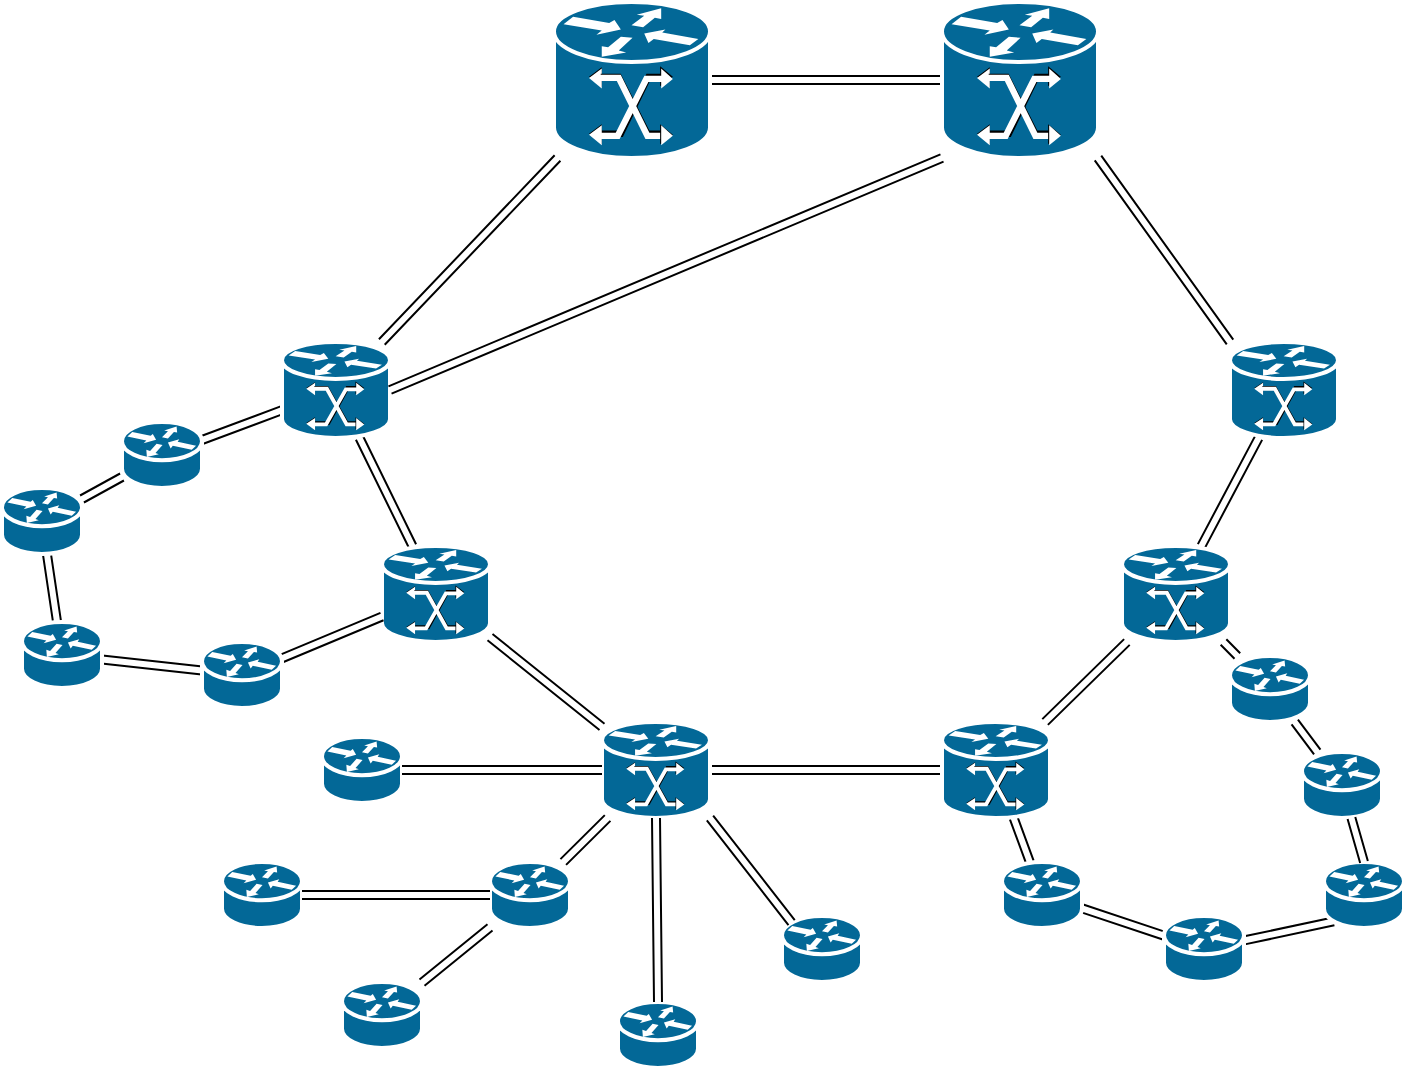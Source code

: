 <mxfile version="24.6.4" type="github">
  <diagram id="NYXziLq-oaiQPfl-9R_N" name="Страница 1">
    <mxGraphModel dx="1418" dy="558" grid="1" gridSize="10" guides="1" tooltips="1" connect="1" arrows="1" fold="1" page="1" pageScale="1" pageWidth="827" pageHeight="1169" math="0" shadow="0">
      <root>
        <mxCell id="0" />
        <mxCell id="1" parent="0" />
        <mxCell id="IBtLoW8mt5TCmz6H6-RQ-25" style="edgeStyle=none;shape=link;rounded=0;orthogonalLoop=1;jettySize=auto;html=1;" parent="1" source="IBtLoW8mt5TCmz6H6-RQ-1" target="IBtLoW8mt5TCmz6H6-RQ-10" edge="1">
          <mxGeometry relative="1" as="geometry" />
        </mxCell>
        <mxCell id="IBtLoW8mt5TCmz6H6-RQ-1" value="" style="shape=mxgraph.cisco.routers.router;sketch=0;html=1;pointerEvents=1;dashed=0;fillColor=#036897;strokeColor=#ffffff;strokeWidth=2;verticalLabelPosition=bottom;verticalAlign=top;align=center;outlineConnect=0;" parent="1" vertex="1">
          <mxGeometry x="30" y="283" width="40" height="33" as="geometry" />
        </mxCell>
        <mxCell id="IBtLoW8mt5TCmz6H6-RQ-18" style="rounded=0;orthogonalLoop=1;jettySize=auto;html=1;shape=link;" parent="1" source="IBtLoW8mt5TCmz6H6-RQ-2" target="IBtLoW8mt5TCmz6H6-RQ-3" edge="1">
          <mxGeometry relative="1" as="geometry" />
        </mxCell>
        <mxCell id="IBtLoW8mt5TCmz6H6-RQ-23" style="edgeStyle=none;shape=link;rounded=0;orthogonalLoop=1;jettySize=auto;html=1;" parent="1" source="IBtLoW8mt5TCmz6H6-RQ-2" target="IBtLoW8mt5TCmz6H6-RQ-8" edge="1">
          <mxGeometry relative="1" as="geometry" />
        </mxCell>
        <mxCell id="IBtLoW8mt5TCmz6H6-RQ-2" value="" style="shape=mxgraph.cisco.routers.gigabit_switch_atm_tag_router;sketch=0;html=1;pointerEvents=1;dashed=0;fillColor=#036897;strokeColor=#ffffff;strokeWidth=2;verticalLabelPosition=bottom;verticalAlign=top;align=center;outlineConnect=0;" parent="1" vertex="1">
          <mxGeometry x="170" y="210" width="54" height="48" as="geometry" />
        </mxCell>
        <mxCell id="IBtLoW8mt5TCmz6H6-RQ-19" style="edgeStyle=none;shape=link;rounded=0;orthogonalLoop=1;jettySize=auto;html=1;" parent="1" source="IBtLoW8mt5TCmz6H6-RQ-3" target="IBtLoW8mt5TCmz6H6-RQ-4" edge="1">
          <mxGeometry relative="1" as="geometry" />
        </mxCell>
        <mxCell id="IBtLoW8mt5TCmz6H6-RQ-3" value="" style="shape=mxgraph.cisco.routers.gigabit_switch_atm_tag_router;sketch=0;html=1;pointerEvents=1;dashed=0;fillColor=#036897;strokeColor=#ffffff;strokeWidth=2;verticalLabelPosition=bottom;verticalAlign=top;align=center;outlineConnect=0;" parent="1" vertex="1">
          <mxGeometry x="220" y="312" width="54" height="48" as="geometry" />
        </mxCell>
        <mxCell id="IBtLoW8mt5TCmz6H6-RQ-20" style="edgeStyle=none;shape=link;rounded=0;orthogonalLoop=1;jettySize=auto;html=1;entryX=1;entryY=0.5;entryDx=0;entryDy=0;entryPerimeter=0;" parent="1" source="IBtLoW8mt5TCmz6H6-RQ-4" target="IBtLoW8mt5TCmz6H6-RQ-5" edge="1">
          <mxGeometry relative="1" as="geometry" />
        </mxCell>
        <mxCell id="IBtLoW8mt5TCmz6H6-RQ-28" style="edgeStyle=none;shape=link;rounded=0;orthogonalLoop=1;jettySize=auto;html=1;" parent="1" source="IBtLoW8mt5TCmz6H6-RQ-4" target="IBtLoW8mt5TCmz6H6-RQ-12" edge="1">
          <mxGeometry relative="1" as="geometry" />
        </mxCell>
        <mxCell id="IBtLoW8mt5TCmz6H6-RQ-4" value="" style="shape=mxgraph.cisco.routers.gigabit_switch_atm_tag_router;sketch=0;html=1;pointerEvents=1;dashed=0;fillColor=#036897;strokeColor=#ffffff;strokeWidth=2;verticalLabelPosition=bottom;verticalAlign=top;align=center;outlineConnect=0;" parent="1" vertex="1">
          <mxGeometry x="330" y="400" width="54" height="48" as="geometry" />
        </mxCell>
        <mxCell id="IBtLoW8mt5TCmz6H6-RQ-21" style="edgeStyle=none;shape=link;rounded=0;orthogonalLoop=1;jettySize=auto;html=1;" parent="1" source="IBtLoW8mt5TCmz6H6-RQ-5" target="IBtLoW8mt5TCmz6H6-RQ-6" edge="1">
          <mxGeometry relative="1" as="geometry" />
        </mxCell>
        <mxCell id="IBtLoW8mt5TCmz6H6-RQ-30" style="edgeStyle=none;shape=link;rounded=0;orthogonalLoop=1;jettySize=auto;html=1;" parent="1" source="IBtLoW8mt5TCmz6H6-RQ-5" target="IBtLoW8mt5TCmz6H6-RQ-14" edge="1">
          <mxGeometry relative="1" as="geometry" />
        </mxCell>
        <mxCell id="IBtLoW8mt5TCmz6H6-RQ-5" value="" style="shape=mxgraph.cisco.routers.gigabit_switch_atm_tag_router;sketch=0;html=1;pointerEvents=1;dashed=0;fillColor=#036897;strokeColor=#ffffff;strokeWidth=2;verticalLabelPosition=bottom;verticalAlign=top;align=center;outlineConnect=0;" parent="1" vertex="1">
          <mxGeometry x="500" y="400" width="54" height="48" as="geometry" />
        </mxCell>
        <mxCell id="IBtLoW8mt5TCmz6H6-RQ-22" style="edgeStyle=none;shape=link;rounded=0;orthogonalLoop=1;jettySize=auto;html=1;" parent="1" source="IBtLoW8mt5TCmz6H6-RQ-6" target="IBtLoW8mt5TCmz6H6-RQ-7" edge="1">
          <mxGeometry relative="1" as="geometry" />
        </mxCell>
        <mxCell id="IBtLoW8mt5TCmz6H6-RQ-6" value="" style="shape=mxgraph.cisco.routers.gigabit_switch_atm_tag_router;sketch=0;html=1;pointerEvents=1;dashed=0;fillColor=#036897;strokeColor=#ffffff;strokeWidth=2;verticalLabelPosition=bottom;verticalAlign=top;align=center;outlineConnect=0;" parent="1" vertex="1">
          <mxGeometry x="590" y="312" width="54" height="48" as="geometry" />
        </mxCell>
        <mxCell id="IBtLoW8mt5TCmz6H6-RQ-7" value="" style="shape=mxgraph.cisco.routers.gigabit_switch_atm_tag_router;sketch=0;html=1;pointerEvents=1;dashed=0;fillColor=#036897;strokeColor=#ffffff;strokeWidth=2;verticalLabelPosition=bottom;verticalAlign=top;align=center;outlineConnect=0;" parent="1" vertex="1">
          <mxGeometry x="644" y="210" width="54" height="48" as="geometry" />
        </mxCell>
        <mxCell id="IBtLoW8mt5TCmz6H6-RQ-24" style="edgeStyle=none;shape=link;rounded=0;orthogonalLoop=1;jettySize=auto;html=1;" parent="1" source="IBtLoW8mt5TCmz6H6-RQ-8" target="IBtLoW8mt5TCmz6H6-RQ-1" edge="1">
          <mxGeometry relative="1" as="geometry" />
        </mxCell>
        <mxCell id="IBtLoW8mt5TCmz6H6-RQ-8" value="" style="shape=mxgraph.cisco.routers.router;sketch=0;html=1;pointerEvents=1;dashed=0;fillColor=#036897;strokeColor=#ffffff;strokeWidth=2;verticalLabelPosition=bottom;verticalAlign=top;align=center;outlineConnect=0;" parent="1" vertex="1">
          <mxGeometry x="90" y="250" width="40" height="33" as="geometry" />
        </mxCell>
        <mxCell id="IBtLoW8mt5TCmz6H6-RQ-26" style="edgeStyle=none;shape=link;rounded=0;orthogonalLoop=1;jettySize=auto;html=1;" parent="1" source="IBtLoW8mt5TCmz6H6-RQ-10" target="IBtLoW8mt5TCmz6H6-RQ-11" edge="1">
          <mxGeometry relative="1" as="geometry" />
        </mxCell>
        <mxCell id="IBtLoW8mt5TCmz6H6-RQ-10" value="" style="shape=mxgraph.cisco.routers.router;sketch=0;html=1;pointerEvents=1;dashed=0;fillColor=#036897;strokeColor=#ffffff;strokeWidth=2;verticalLabelPosition=bottom;verticalAlign=top;align=center;outlineConnect=0;" parent="1" vertex="1">
          <mxGeometry x="40" y="350" width="40" height="33" as="geometry" />
        </mxCell>
        <mxCell id="IBtLoW8mt5TCmz6H6-RQ-27" style="edgeStyle=none;shape=link;rounded=0;orthogonalLoop=1;jettySize=auto;html=1;" parent="1" source="IBtLoW8mt5TCmz6H6-RQ-11" target="IBtLoW8mt5TCmz6H6-RQ-3" edge="1">
          <mxGeometry relative="1" as="geometry" />
        </mxCell>
        <mxCell id="IBtLoW8mt5TCmz6H6-RQ-11" value="" style="shape=mxgraph.cisco.routers.router;sketch=0;html=1;pointerEvents=1;dashed=0;fillColor=#036897;strokeColor=#ffffff;strokeWidth=2;verticalLabelPosition=bottom;verticalAlign=top;align=center;outlineConnect=0;" parent="1" vertex="1">
          <mxGeometry x="130" y="360" width="40" height="33" as="geometry" />
        </mxCell>
        <mxCell id="IBtLoW8mt5TCmz6H6-RQ-29" style="edgeStyle=none;shape=link;rounded=0;orthogonalLoop=1;jettySize=auto;html=1;" parent="1" source="IBtLoW8mt5TCmz6H6-RQ-12" target="IBtLoW8mt5TCmz6H6-RQ-13" edge="1">
          <mxGeometry relative="1" as="geometry" />
        </mxCell>
        <mxCell id="IBtLoW8mt5TCmz6H6-RQ-12" value="" style="shape=mxgraph.cisco.routers.router;sketch=0;html=1;pointerEvents=1;dashed=0;fillColor=#036897;strokeColor=#ffffff;strokeWidth=2;verticalLabelPosition=bottom;verticalAlign=top;align=center;outlineConnect=0;" parent="1" vertex="1">
          <mxGeometry x="274" y="470" width="40" height="33" as="geometry" />
        </mxCell>
        <mxCell id="IBtLoW8mt5TCmz6H6-RQ-13" value="" style="shape=mxgraph.cisco.routers.router;sketch=0;html=1;pointerEvents=1;dashed=0;fillColor=#036897;strokeColor=#ffffff;strokeWidth=2;verticalLabelPosition=bottom;verticalAlign=top;align=center;outlineConnect=0;" parent="1" vertex="1">
          <mxGeometry x="200" y="530" width="40" height="33" as="geometry" />
        </mxCell>
        <mxCell id="IBtLoW8mt5TCmz6H6-RQ-31" style="edgeStyle=none;shape=link;rounded=0;orthogonalLoop=1;jettySize=auto;html=1;" parent="1" source="IBtLoW8mt5TCmz6H6-RQ-14" target="IBtLoW8mt5TCmz6H6-RQ-15" edge="1">
          <mxGeometry relative="1" as="geometry" />
        </mxCell>
        <mxCell id="IBtLoW8mt5TCmz6H6-RQ-14" value="" style="shape=mxgraph.cisco.routers.router;sketch=0;html=1;pointerEvents=1;dashed=0;fillColor=#036897;strokeColor=#ffffff;strokeWidth=2;verticalLabelPosition=bottom;verticalAlign=top;align=center;outlineConnect=0;" parent="1" vertex="1">
          <mxGeometry x="530" y="470" width="40" height="33" as="geometry" />
        </mxCell>
        <mxCell id="IBtLoW8mt5TCmz6H6-RQ-32" style="edgeStyle=none;shape=link;rounded=0;orthogonalLoop=1;jettySize=auto;html=1;entryX=0.12;entryY=0.9;entryDx=0;entryDy=0;entryPerimeter=0;" parent="1" source="IBtLoW8mt5TCmz6H6-RQ-15" target="aicT1uWw9X6le_InvD1W-11" edge="1">
          <mxGeometry relative="1" as="geometry" />
        </mxCell>
        <mxCell id="IBtLoW8mt5TCmz6H6-RQ-15" value="" style="shape=mxgraph.cisco.routers.router;sketch=0;html=1;pointerEvents=1;dashed=0;fillColor=#036897;strokeColor=#ffffff;strokeWidth=2;verticalLabelPosition=bottom;verticalAlign=top;align=center;outlineConnect=0;" parent="1" vertex="1">
          <mxGeometry x="611" y="497" width="40" height="33" as="geometry" />
        </mxCell>
        <mxCell id="IBtLoW8mt5TCmz6H6-RQ-33" style="edgeStyle=none;shape=link;rounded=0;orthogonalLoop=1;jettySize=auto;html=1;" parent="1" source="IBtLoW8mt5TCmz6H6-RQ-16" target="IBtLoW8mt5TCmz6H6-RQ-17" edge="1">
          <mxGeometry relative="1" as="geometry" />
        </mxCell>
        <mxCell id="IBtLoW8mt5TCmz6H6-RQ-16" value="" style="shape=mxgraph.cisco.routers.router;sketch=0;html=1;pointerEvents=1;dashed=0;fillColor=#036897;strokeColor=#ffffff;strokeWidth=2;verticalLabelPosition=bottom;verticalAlign=top;align=center;outlineConnect=0;" parent="1" vertex="1">
          <mxGeometry x="680" y="415" width="40" height="33" as="geometry" />
        </mxCell>
        <mxCell id="IBtLoW8mt5TCmz6H6-RQ-34" style="edgeStyle=none;shape=link;rounded=0;orthogonalLoop=1;jettySize=auto;html=1;" parent="1" source="IBtLoW8mt5TCmz6H6-RQ-17" target="IBtLoW8mt5TCmz6H6-RQ-6" edge="1">
          <mxGeometry relative="1" as="geometry" />
        </mxCell>
        <mxCell id="IBtLoW8mt5TCmz6H6-RQ-17" value="" style="shape=mxgraph.cisco.routers.router;sketch=0;html=1;pointerEvents=1;dashed=0;fillColor=#036897;strokeColor=#ffffff;strokeWidth=2;verticalLabelPosition=bottom;verticalAlign=top;align=center;outlineConnect=0;" parent="1" vertex="1">
          <mxGeometry x="644" y="367" width="40" height="33" as="geometry" />
        </mxCell>
        <mxCell id="IBtLoW8mt5TCmz6H6-RQ-37" style="edgeStyle=none;shape=link;rounded=0;orthogonalLoop=1;jettySize=auto;html=1;" parent="1" source="IBtLoW8mt5TCmz6H6-RQ-35" target="IBtLoW8mt5TCmz6H6-RQ-2" edge="1">
          <mxGeometry relative="1" as="geometry" />
        </mxCell>
        <mxCell id="IBtLoW8mt5TCmz6H6-RQ-38" style="edgeStyle=none;shape=link;rounded=0;orthogonalLoop=1;jettySize=auto;html=1;" parent="1" source="IBtLoW8mt5TCmz6H6-RQ-35" target="IBtLoW8mt5TCmz6H6-RQ-36" edge="1">
          <mxGeometry relative="1" as="geometry" />
        </mxCell>
        <mxCell id="IBtLoW8mt5TCmz6H6-RQ-35" value="" style="shape=mxgraph.cisco.routers.gigabit_switch_atm_tag_router;sketch=0;html=1;pointerEvents=1;dashed=0;fillColor=#036897;strokeColor=#ffffff;strokeWidth=2;verticalLabelPosition=bottom;verticalAlign=top;align=center;outlineConnect=0;" parent="1" vertex="1">
          <mxGeometry x="306" y="40" width="78" height="78" as="geometry" />
        </mxCell>
        <mxCell id="IBtLoW8mt5TCmz6H6-RQ-36" value="" style="shape=mxgraph.cisco.routers.gigabit_switch_atm_tag_router;sketch=0;html=1;pointerEvents=1;dashed=0;fillColor=#036897;strokeColor=#ffffff;strokeWidth=2;verticalLabelPosition=bottom;verticalAlign=top;align=center;outlineConnect=0;" parent="1" vertex="1">
          <mxGeometry x="500" y="40" width="78" height="78" as="geometry" />
        </mxCell>
        <mxCell id="aicT1uWw9X6le_InvD1W-2" style="edgeStyle=none;shape=link;rounded=0;orthogonalLoop=1;jettySize=auto;html=1;entryX=1;entryY=0.5;entryDx=0;entryDy=0;entryPerimeter=0;exitX=0;exitY=1;exitDx=0;exitDy=0;exitPerimeter=0;" edge="1" parent="1" source="IBtLoW8mt5TCmz6H6-RQ-36" target="IBtLoW8mt5TCmz6H6-RQ-2">
          <mxGeometry relative="1" as="geometry">
            <mxPoint x="654" y="244" as="sourcePoint" />
            <mxPoint x="388" y="138" as="targetPoint" />
          </mxGeometry>
        </mxCell>
        <mxCell id="aicT1uWw9X6le_InvD1W-4" value="" style="shape=mxgraph.cisco.routers.router;sketch=0;html=1;pointerEvents=1;dashed=0;fillColor=#036897;strokeColor=#ffffff;strokeWidth=2;verticalLabelPosition=bottom;verticalAlign=top;align=center;outlineConnect=0;" vertex="1" parent="1">
          <mxGeometry x="190" y="407.5" width="40" height="33" as="geometry" />
        </mxCell>
        <mxCell id="aicT1uWw9X6le_InvD1W-5" value="" style="shape=mxgraph.cisco.routers.router;sketch=0;html=1;pointerEvents=1;dashed=0;fillColor=#036897;strokeColor=#ffffff;strokeWidth=2;verticalLabelPosition=bottom;verticalAlign=top;align=center;outlineConnect=0;" vertex="1" parent="1">
          <mxGeometry x="420" y="497" width="40" height="33" as="geometry" />
        </mxCell>
        <mxCell id="aicT1uWw9X6le_InvD1W-6" value="" style="shape=mxgraph.cisco.routers.router;sketch=0;html=1;pointerEvents=1;dashed=0;fillColor=#036897;strokeColor=#ffffff;strokeWidth=2;verticalLabelPosition=bottom;verticalAlign=top;align=center;outlineConnect=0;" vertex="1" parent="1">
          <mxGeometry x="338" y="540" width="40" height="33" as="geometry" />
        </mxCell>
        <mxCell id="aicT1uWw9X6le_InvD1W-7" style="edgeStyle=none;shape=link;rounded=0;orthogonalLoop=1;jettySize=auto;html=1;entryX=1;entryY=0.5;entryDx=0;entryDy=0;entryPerimeter=0;exitX=0;exitY=0.5;exitDx=0;exitDy=0;exitPerimeter=0;" edge="1" parent="1" source="IBtLoW8mt5TCmz6H6-RQ-4" target="aicT1uWw9X6le_InvD1W-4">
          <mxGeometry relative="1" as="geometry">
            <mxPoint x="343" y="458" as="sourcePoint" />
            <mxPoint x="321" y="480" as="targetPoint" />
          </mxGeometry>
        </mxCell>
        <mxCell id="aicT1uWw9X6le_InvD1W-8" style="edgeStyle=none;shape=link;rounded=0;orthogonalLoop=1;jettySize=auto;html=1;exitX=0.5;exitY=1;exitDx=0;exitDy=0;exitPerimeter=0;entryX=0.5;entryY=0;entryDx=0;entryDy=0;entryPerimeter=0;" edge="1" parent="1" source="IBtLoW8mt5TCmz6H6-RQ-4" target="aicT1uWw9X6le_InvD1W-6">
          <mxGeometry relative="1" as="geometry">
            <mxPoint x="353" y="468" as="sourcePoint" />
            <mxPoint x="331" y="490" as="targetPoint" />
          </mxGeometry>
        </mxCell>
        <mxCell id="aicT1uWw9X6le_InvD1W-9" style="edgeStyle=none;shape=link;rounded=0;orthogonalLoop=1;jettySize=auto;html=1;exitX=1;exitY=1;exitDx=0;exitDy=0;exitPerimeter=0;entryX=0.12;entryY=0.1;entryDx=0;entryDy=0;entryPerimeter=0;" edge="1" parent="1" source="IBtLoW8mt5TCmz6H6-RQ-4" target="aicT1uWw9X6le_InvD1W-5">
          <mxGeometry relative="1" as="geometry">
            <mxPoint x="363" y="478" as="sourcePoint" />
            <mxPoint x="341" y="500" as="targetPoint" />
          </mxGeometry>
        </mxCell>
        <mxCell id="aicT1uWw9X6le_InvD1W-11" value="" style="shape=mxgraph.cisco.routers.router;sketch=0;html=1;pointerEvents=1;dashed=0;fillColor=#036897;strokeColor=#ffffff;strokeWidth=2;verticalLabelPosition=bottom;verticalAlign=top;align=center;outlineConnect=0;" vertex="1" parent="1">
          <mxGeometry x="691" y="470" width="40" height="33" as="geometry" />
        </mxCell>
        <mxCell id="aicT1uWw9X6le_InvD1W-12" style="edgeStyle=none;shape=link;rounded=0;orthogonalLoop=1;jettySize=auto;html=1;exitX=0.5;exitY=0;exitDx=0;exitDy=0;exitPerimeter=0;" edge="1" parent="1" source="aicT1uWw9X6le_InvD1W-11" target="IBtLoW8mt5TCmz6H6-RQ-16">
          <mxGeometry relative="1" as="geometry">
            <mxPoint x="661" y="519" as="sourcePoint" />
            <mxPoint x="706" y="510" as="targetPoint" />
          </mxGeometry>
        </mxCell>
        <mxCell id="aicT1uWw9X6le_InvD1W-14" value="" style="shape=mxgraph.cisco.routers.router;sketch=0;html=1;pointerEvents=1;dashed=0;fillColor=#036897;strokeColor=#ffffff;strokeWidth=2;verticalLabelPosition=bottom;verticalAlign=top;align=center;outlineConnect=0;" vertex="1" parent="1">
          <mxGeometry x="140" y="470" width="40" height="33" as="geometry" />
        </mxCell>
        <mxCell id="aicT1uWw9X6le_InvD1W-16" style="edgeStyle=none;shape=link;rounded=0;orthogonalLoop=1;jettySize=auto;html=1;exitX=0;exitY=0.5;exitDx=0;exitDy=0;exitPerimeter=0;entryX=1;entryY=0.5;entryDx=0;entryDy=0;entryPerimeter=0;" edge="1" parent="1" source="IBtLoW8mt5TCmz6H6-RQ-12" target="aicT1uWw9X6le_InvD1W-14">
          <mxGeometry relative="1" as="geometry">
            <mxPoint x="284" y="513" as="sourcePoint" />
            <mxPoint x="250" y="540" as="targetPoint" />
          </mxGeometry>
        </mxCell>
        <mxCell id="aicT1uWw9X6le_InvD1W-17" style="edgeStyle=none;shape=link;rounded=0;orthogonalLoop=1;jettySize=auto;html=1;entryX=0;entryY=0;entryDx=0;entryDy=0;entryPerimeter=0;exitX=1;exitY=1;exitDx=0;exitDy=0;exitPerimeter=0;" edge="1" parent="1" source="IBtLoW8mt5TCmz6H6-RQ-36" target="IBtLoW8mt5TCmz6H6-RQ-7">
          <mxGeometry relative="1" as="geometry">
            <mxPoint x="510" y="128" as="sourcePoint" />
            <mxPoint x="234" y="244" as="targetPoint" />
          </mxGeometry>
        </mxCell>
      </root>
    </mxGraphModel>
  </diagram>
</mxfile>
